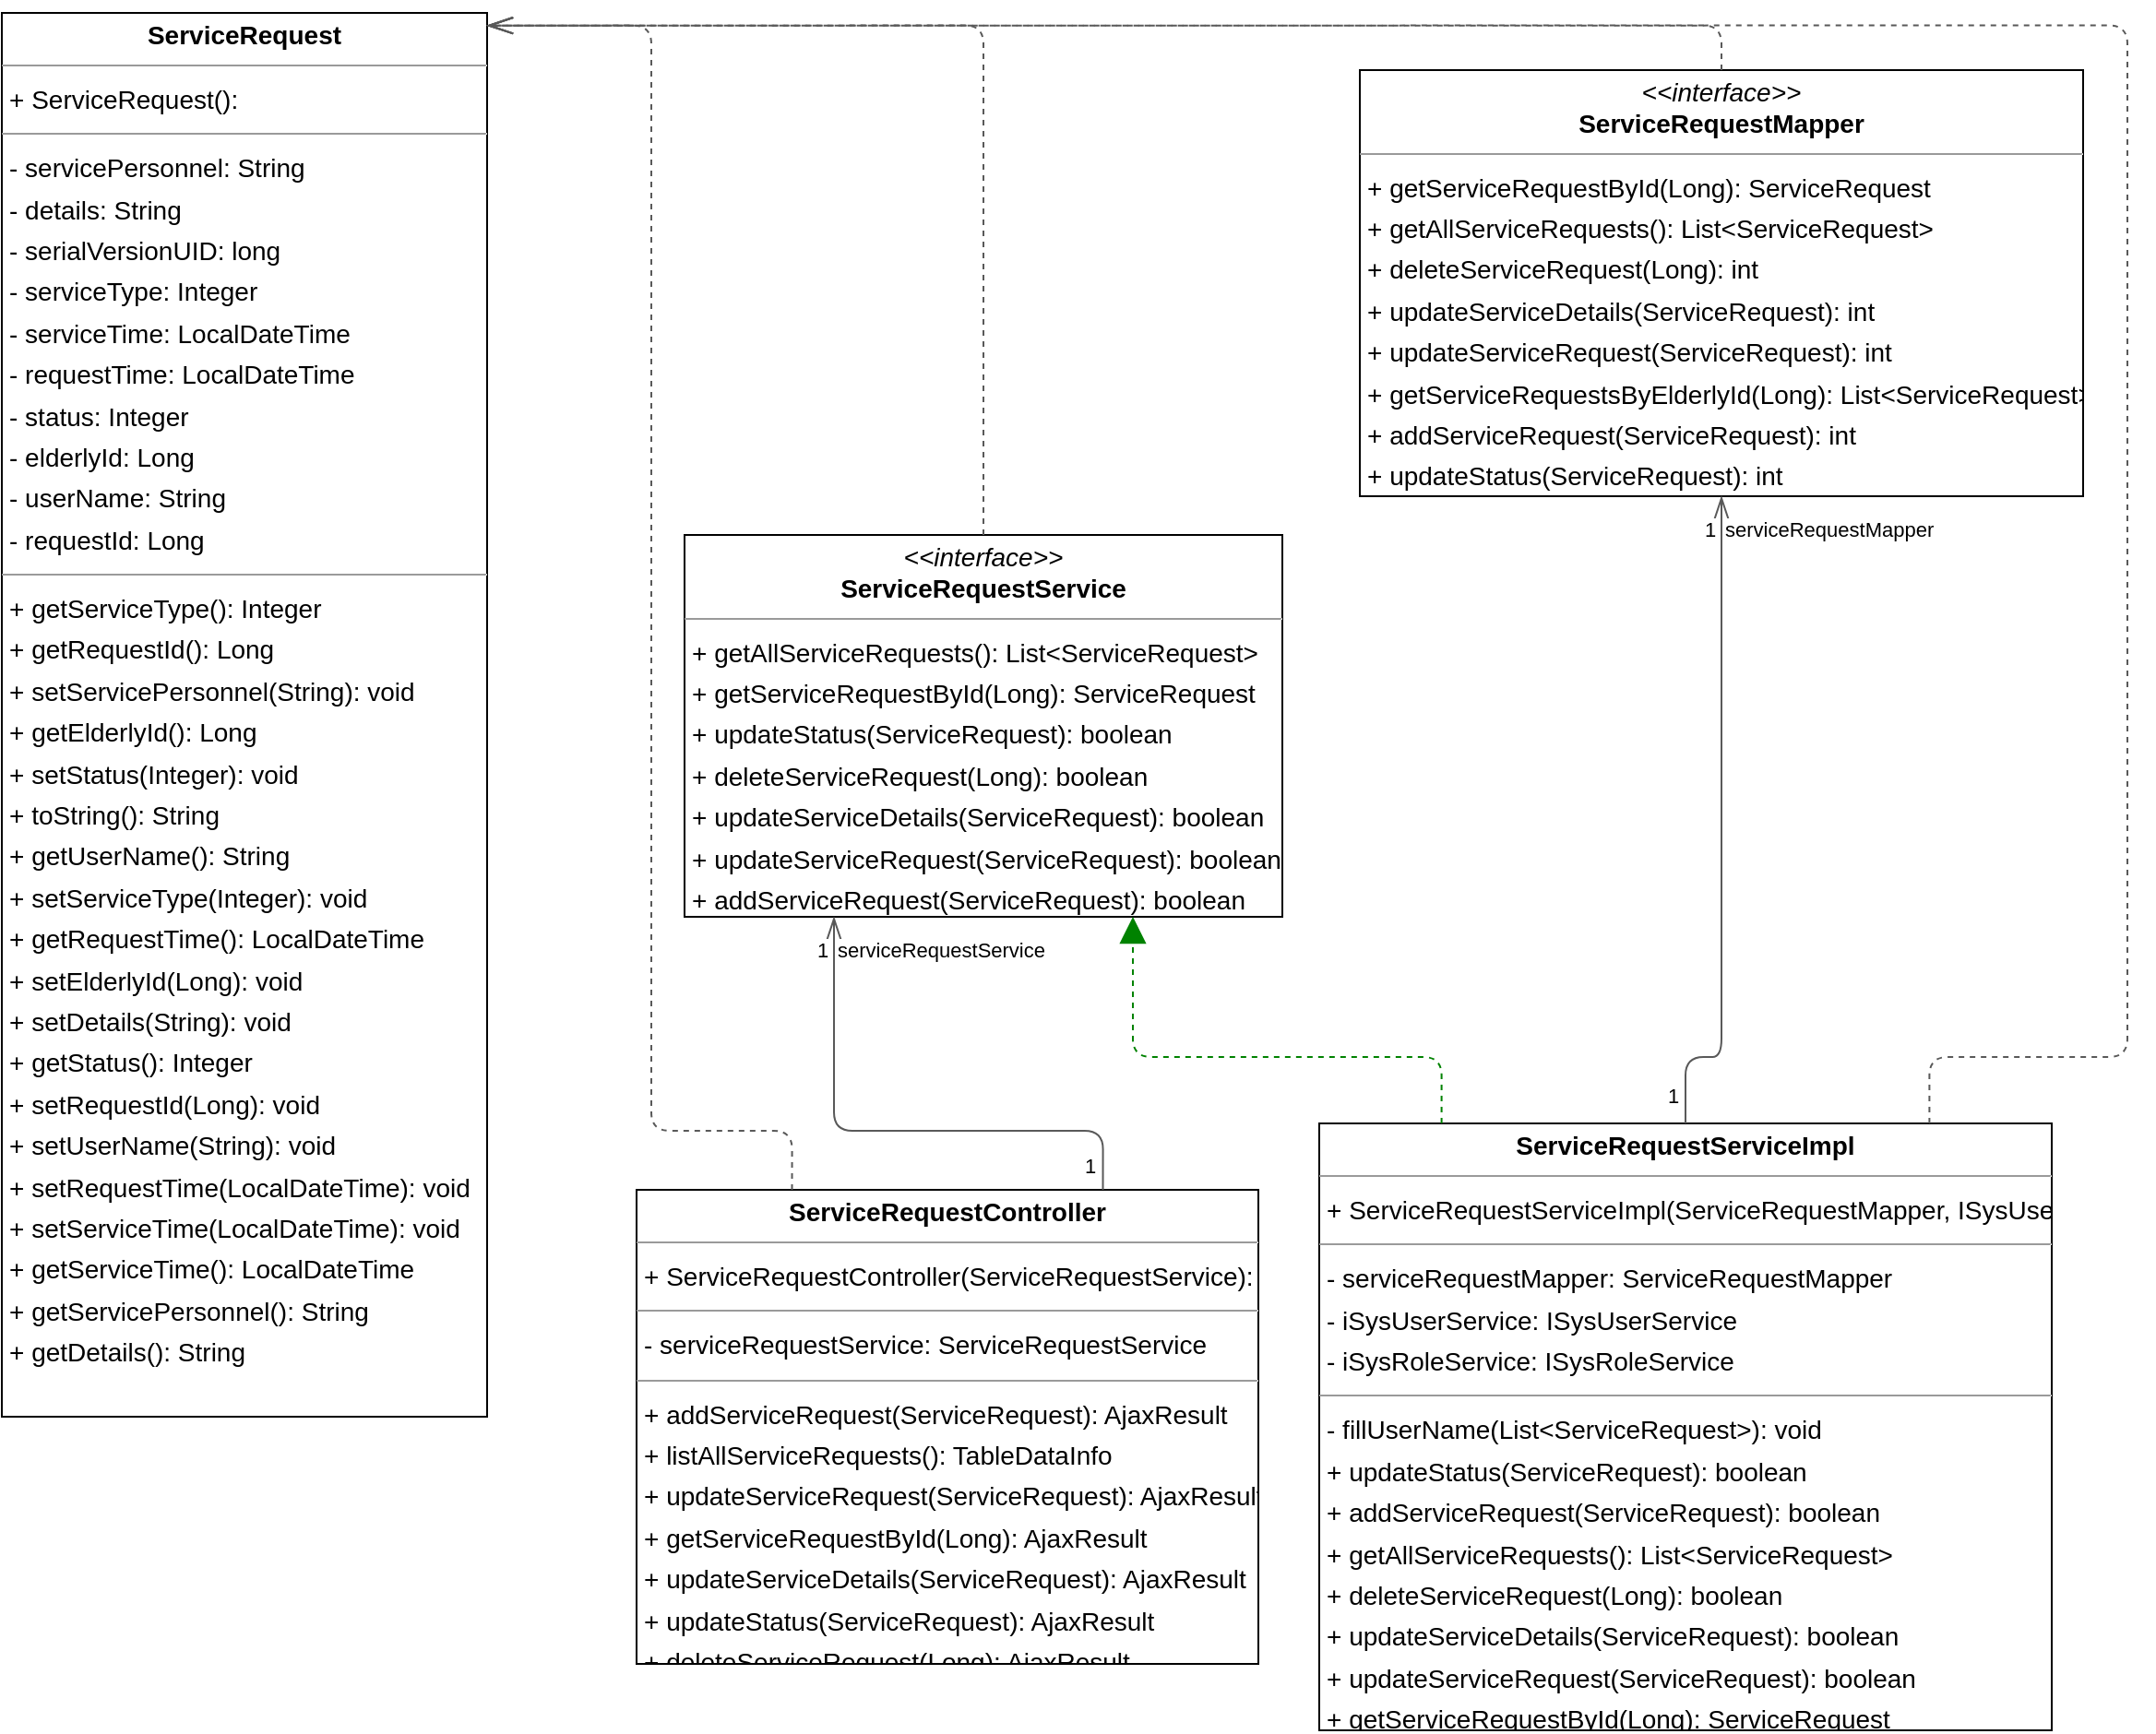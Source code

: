 <mxGraphModel dx="0" dy="0" grid="1" gridSize="10" guides="1" tooltips="1" connect="1" arrows="1" fold="1" page="0" pageScale="1" background="none" math="0" shadow="0">
  <root>
    <mxCell id="0" />
    <mxCell id="1" parent="0" />
    <mxCell id="node3" parent="1" vertex="1" value="&lt;p style=&quot;margin:0px;margin-top:4px;text-align:center;&quot;&gt;&lt;b&gt;ServiceRequest&lt;/b&gt;&lt;/p&gt;&lt;hr size=&quot;1&quot;/&gt;&lt;p style=&quot;margin:0 0 0 4px;line-height:1.6;&quot;&gt;+ ServiceRequest(): &lt;/p&gt;&lt;hr size=&quot;1&quot;/&gt;&lt;p style=&quot;margin:0 0 0 4px;line-height:1.6;&quot;&gt;- servicePersonnel: String&lt;br/&gt;- details: String&lt;br/&gt;- serialVersionUID: long&lt;br/&gt;- serviceType: Integer&lt;br/&gt;- serviceTime: LocalDateTime&lt;br/&gt;- requestTime: LocalDateTime&lt;br/&gt;- status: Integer&lt;br/&gt;- elderlyId: Long&lt;br/&gt;- userName: String&lt;br/&gt;- requestId: Long&lt;/p&gt;&lt;hr size=&quot;1&quot;/&gt;&lt;p style=&quot;margin:0 0 0 4px;line-height:1.6;&quot;&gt;+ getServiceType(): Integer&lt;br/&gt;+ getRequestId(): Long&lt;br/&gt;+ setServicePersonnel(String): void&lt;br/&gt;+ getElderlyId(): Long&lt;br/&gt;+ setStatus(Integer): void&lt;br/&gt;+ toString(): String&lt;br/&gt;+ getUserName(): String&lt;br/&gt;+ setServiceType(Integer): void&lt;br/&gt;+ getRequestTime(): LocalDateTime&lt;br/&gt;+ setElderlyId(Long): void&lt;br/&gt;+ setDetails(String): void&lt;br/&gt;+ getStatus(): Integer&lt;br/&gt;+ setRequestId(Long): void&lt;br/&gt;+ setUserName(String): void&lt;br/&gt;+ setRequestTime(LocalDateTime): void&lt;br/&gt;+ setServiceTime(LocalDateTime): void&lt;br/&gt;+ getServiceTime(): LocalDateTime&lt;br/&gt;+ getServicePersonnel(): String&lt;br/&gt;+ getDetails(): String&lt;/p&gt;" style="verticalAlign=top;align=left;overflow=fill;fontSize=14;fontFamily=Helvetica;html=1;rounded=0;shadow=0;comic=0;labelBackgroundColor=none;strokeWidth=1;">
      <mxGeometry x="-610" y="454" width="263" height="761" as="geometry" />
    </mxCell>
    <mxCell id="node4" parent="1" vertex="1" value="&lt;p style=&quot;margin:0px;margin-top:4px;text-align:center;&quot;&gt;&lt;b&gt;ServiceRequestController&lt;/b&gt;&lt;/p&gt;&lt;hr size=&quot;1&quot;/&gt;&lt;p style=&quot;margin:0 0 0 4px;line-height:1.6;&quot;&gt;+ ServiceRequestController(ServiceRequestService): &lt;/p&gt;&lt;hr size=&quot;1&quot;/&gt;&lt;p style=&quot;margin:0 0 0 4px;line-height:1.6;&quot;&gt;- serviceRequestService: ServiceRequestService&lt;/p&gt;&lt;hr size=&quot;1&quot;/&gt;&lt;p style=&quot;margin:0 0 0 4px;line-height:1.6;&quot;&gt;+ addServiceRequest(ServiceRequest): AjaxResult&lt;br/&gt;+ listAllServiceRequests(): TableDataInfo&lt;br/&gt;+ updateServiceRequest(ServiceRequest): AjaxResult&lt;br/&gt;+ getServiceRequestById(Long): AjaxResult&lt;br/&gt;+ updateServiceDetails(ServiceRequest): AjaxResult&lt;br/&gt;+ updateStatus(ServiceRequest): AjaxResult&lt;br/&gt;+ deleteServiceRequest(Long): AjaxResult&lt;/p&gt;" style="verticalAlign=top;align=left;overflow=fill;fontSize=14;fontFamily=Helvetica;html=1;rounded=0;shadow=0;comic=0;labelBackgroundColor=none;strokeWidth=1;">
      <mxGeometry x="-266" y="1092" width="337" height="257" as="geometry" />
    </mxCell>
    <mxCell id="node2" parent="1" vertex="1" value="&lt;p style=&quot;margin:0px;margin-top:4px;text-align:center;&quot;&gt;&lt;i&gt;&amp;lt;&amp;lt;interface&amp;gt;&amp;gt;&lt;/i&gt;&lt;br/&gt;&lt;b&gt;ServiceRequestMapper&lt;/b&gt;&lt;/p&gt;&lt;hr size=&quot;1&quot;/&gt;&lt;p style=&quot;margin:0 0 0 4px;line-height:1.6;&quot;&gt;+ getServiceRequestById(Long): ServiceRequest&lt;br/&gt;+ getAllServiceRequests(): List&amp;lt;ServiceRequest&amp;gt;&lt;br/&gt;+ deleteServiceRequest(Long): int&lt;br/&gt;+ updateServiceDetails(ServiceRequest): int&lt;br/&gt;+ updateServiceRequest(ServiceRequest): int&lt;br/&gt;+ getServiceRequestsByElderlyId(Long): List&amp;lt;ServiceRequest&amp;gt;&lt;br/&gt;+ addServiceRequest(ServiceRequest): int&lt;br/&gt;+ updateStatus(ServiceRequest): int&lt;/p&gt;" style="verticalAlign=top;align=left;overflow=fill;fontSize=14;fontFamily=Helvetica;html=1;rounded=0;shadow=0;comic=0;labelBackgroundColor=none;strokeWidth=1;">
      <mxGeometry x="126" y="485" width="392" height="231" as="geometry" />
    </mxCell>
    <mxCell id="node0" parent="1" vertex="1" value="&lt;p style=&quot;margin:0px;margin-top:4px;text-align:center;&quot;&gt;&lt;i&gt;&amp;lt;&amp;lt;interface&amp;gt;&amp;gt;&lt;/i&gt;&lt;br/&gt;&lt;b&gt;ServiceRequestService&lt;/b&gt;&lt;/p&gt;&lt;hr size=&quot;1&quot;/&gt;&lt;p style=&quot;margin:0 0 0 4px;line-height:1.6;&quot;&gt;+ getAllServiceRequests(): List&amp;lt;ServiceRequest&amp;gt;&lt;br/&gt;+ getServiceRequestById(Long): ServiceRequest&lt;br/&gt;+ updateStatus(ServiceRequest): boolean&lt;br/&gt;+ deleteServiceRequest(Long): boolean&lt;br/&gt;+ updateServiceDetails(ServiceRequest): boolean&lt;br/&gt;+ updateServiceRequest(ServiceRequest): boolean&lt;br/&gt;+ addServiceRequest(ServiceRequest): boolean&lt;/p&gt;" style="verticalAlign=top;align=left;overflow=fill;fontSize=14;fontFamily=Helvetica;html=1;rounded=0;shadow=0;comic=0;labelBackgroundColor=none;strokeWidth=1;">
      <mxGeometry x="-240" y="737" width="324" height="207" as="geometry" />
    </mxCell>
    <mxCell id="node1" parent="1" vertex="1" value="&lt;p style=&quot;margin:0px;margin-top:4px;text-align:center;&quot;&gt;&lt;b&gt;ServiceRequestServiceImpl&lt;/b&gt;&lt;/p&gt;&lt;hr size=&quot;1&quot;/&gt;&lt;p style=&quot;margin:0 0 0 4px;line-height:1.6;&quot;&gt;+ ServiceRequestServiceImpl(ServiceRequestMapper, ISysUserService, ISysRoleService): &lt;/p&gt;&lt;hr size=&quot;1&quot;/&gt;&lt;p style=&quot;margin:0 0 0 4px;line-height:1.6;&quot;&gt;- serviceRequestMapper: ServiceRequestMapper&lt;br/&gt;- iSysUserService: ISysUserService&lt;br/&gt;- iSysRoleService: ISysRoleService&lt;/p&gt;&lt;hr size=&quot;1&quot;/&gt;&lt;p style=&quot;margin:0 0 0 4px;line-height:1.6;&quot;&gt;- fillUserName(List&amp;lt;ServiceRequest&amp;gt;): void&lt;br/&gt;+ updateStatus(ServiceRequest): boolean&lt;br/&gt;+ addServiceRequest(ServiceRequest): boolean&lt;br/&gt;+ getAllServiceRequests(): List&amp;lt;ServiceRequest&amp;gt;&lt;br/&gt;+ deleteServiceRequest(Long): boolean&lt;br/&gt;+ updateServiceDetails(ServiceRequest): boolean&lt;br/&gt;+ updateServiceRequest(ServiceRequest): boolean&lt;br/&gt;+ getServiceRequestById(Long): ServiceRequest&lt;/p&gt;" style="verticalAlign=top;align=left;overflow=fill;fontSize=14;fontFamily=Helvetica;html=1;rounded=0;shadow=0;comic=0;labelBackgroundColor=none;strokeWidth=1;">
      <mxGeometry x="104" y="1056" width="397" height="329" as="geometry" />
    </mxCell>
    <mxCell id="edge5" edge="1" value="" parent="1" source="node4" target="node3" style="html=1;rounded=1;edgeStyle=orthogonalEdgeStyle;dashed=1;startArrow=none;endArrow=openThin;endSize=12;strokeColor=#595959;exitX=0.250;exitY=0.000;exitDx=0;exitDy=0;entryX=1.000;entryY=0.009;entryDx=0;entryDy=0;">
      <mxGeometry width="50" height="50" relative="1" as="geometry">
        <Array as="points">
          <mxPoint x="-182" y="1060" />
          <mxPoint x="-258" y="1060" />
          <mxPoint x="-258" y="460" />
        </Array>
      </mxGeometry>
    </mxCell>
    <mxCell id="edge2" edge="1" value="" parent="1" source="node4" target="node0" style="html=1;rounded=1;edgeStyle=orthogonalEdgeStyle;dashed=0;startArrow=diamondThinstartSize=12;endArrow=openThin;endSize=12;strokeColor=#595959;exitX=0.750;exitY=0.000;exitDx=0;exitDy=0;entryX=0.250;entryY=1.000;entryDx=0;entryDy=0;">
      <mxGeometry width="50" height="50" relative="1" as="geometry">
        <Array as="points">
          <mxPoint x="-14" y="1060" />
          <mxPoint x="-159" y="1060" />
        </Array>
      </mxGeometry>
    </mxCell>
    <mxCell id="label12" parent="edge2" vertex="1" connectable="0" value="1" style="edgeLabel;resizable=0;html=1;align=left;verticalAlign=top;strokeColor=default;">
      <mxGeometry x="-25" y="1066" as="geometry" />
    </mxCell>
    <mxCell id="label16" parent="edge2" vertex="1" connectable="0" value="1" style="edgeLabel;resizable=0;html=1;align=left;verticalAlign=top;strokeColor=default;">
      <mxGeometry x="-170" y="949" as="geometry" />
    </mxCell>
    <mxCell id="label17" parent="edge2" vertex="1" connectable="0" value="serviceRequestService" style="edgeLabel;resizable=0;html=1;align=left;verticalAlign=top;strokeColor=default;">
      <mxGeometry x="-159" y="949" as="geometry" />
    </mxCell>
    <mxCell id="edge1" edge="1" value="" parent="1" source="node2" target="node3" style="html=1;rounded=1;edgeStyle=orthogonalEdgeStyle;dashed=1;startArrow=none;endArrow=openThin;endSize=12;strokeColor=#595959;exitX=0.500;exitY=0.000;exitDx=0;exitDy=0;entryX=1.000;entryY=0.009;entryDx=0;entryDy=0;">
      <mxGeometry width="50" height="50" relative="1" as="geometry">
        <Array as="points">
          <mxPoint x="322" y="460" />
        </Array>
      </mxGeometry>
    </mxCell>
    <mxCell id="edge3" edge="1" value="" parent="1" source="node0" target="node3" style="html=1;rounded=1;edgeStyle=orthogonalEdgeStyle;dashed=1;startArrow=none;endArrow=openThin;endSize=12;strokeColor=#595959;exitX=0.500;exitY=0.000;exitDx=0;exitDy=0;entryX=1.000;entryY=0.009;entryDx=0;entryDy=0;">
      <mxGeometry width="50" height="50" relative="1" as="geometry">
        <Array as="points">
          <mxPoint x="-78" y="460" />
        </Array>
      </mxGeometry>
    </mxCell>
    <mxCell id="edge4" edge="1" value="" parent="1" source="node1" target="node3" style="html=1;rounded=1;edgeStyle=orthogonalEdgeStyle;dashed=1;startArrow=none;endArrow=openThin;endSize=12;strokeColor=#595959;exitX=0.833;exitY=0.000;exitDx=0;exitDy=0;entryX=1.000;entryY=0.009;entryDx=0;entryDy=0;">
      <mxGeometry width="50" height="50" relative="1" as="geometry">
        <Array as="points">
          <mxPoint x="434" y="1020" />
          <mxPoint x="542" y="1020" />
          <mxPoint x="542" y="460" />
        </Array>
      </mxGeometry>
    </mxCell>
    <mxCell id="edge6" edge="1" value="" parent="1" source="node1" target="node2" style="html=1;rounded=1;edgeStyle=orthogonalEdgeStyle;dashed=0;startArrow=diamondThinstartSize=12;endArrow=openThin;endSize=12;strokeColor=#595959;exitX=0.500;exitY=0.000;exitDx=0;exitDy=0;entryX=0.500;entryY=1.000;entryDx=0;entryDy=0;">
      <mxGeometry width="50" height="50" relative="1" as="geometry">
        <Array as="points">
          <mxPoint x="302" y="1020" />
          <mxPoint x="322" y="1020" />
        </Array>
      </mxGeometry>
    </mxCell>
    <mxCell id="label36" parent="edge6" vertex="1" connectable="0" value="1" style="edgeLabel;resizable=0;html=1;align=left;verticalAlign=top;strokeColor=default;">
      <mxGeometry x="291" y="1028" as="geometry" />
    </mxCell>
    <mxCell id="label40" parent="edge6" vertex="1" connectable="0" value="1" style="edgeLabel;resizable=0;html=1;align=left;verticalAlign=top;strokeColor=default;">
      <mxGeometry x="311" y="721" as="geometry" />
    </mxCell>
    <mxCell id="label41" parent="edge6" vertex="1" connectable="0" value="serviceRequestMapper" style="edgeLabel;resizable=0;html=1;align=left;verticalAlign=top;strokeColor=default;">
      <mxGeometry x="322" y="721" as="geometry" />
    </mxCell>
    <mxCell id="edge0" edge="1" value="" parent="1" source="node1" target="node0" style="html=1;rounded=1;edgeStyle=orthogonalEdgeStyle;dashed=1;startArrow=none;endArrow=block;endSize=12;strokeColor=#008200;exitX=0.167;exitY=0.000;exitDx=0;exitDy=0;entryX=0.750;entryY=1.000;entryDx=0;entryDy=0;">
      <mxGeometry width="50" height="50" relative="1" as="geometry">
        <Array as="points">
          <mxPoint x="170" y="1020" />
          <mxPoint x="3" y="1020" />
        </Array>
      </mxGeometry>
    </mxCell>
  </root>
</mxGraphModel>